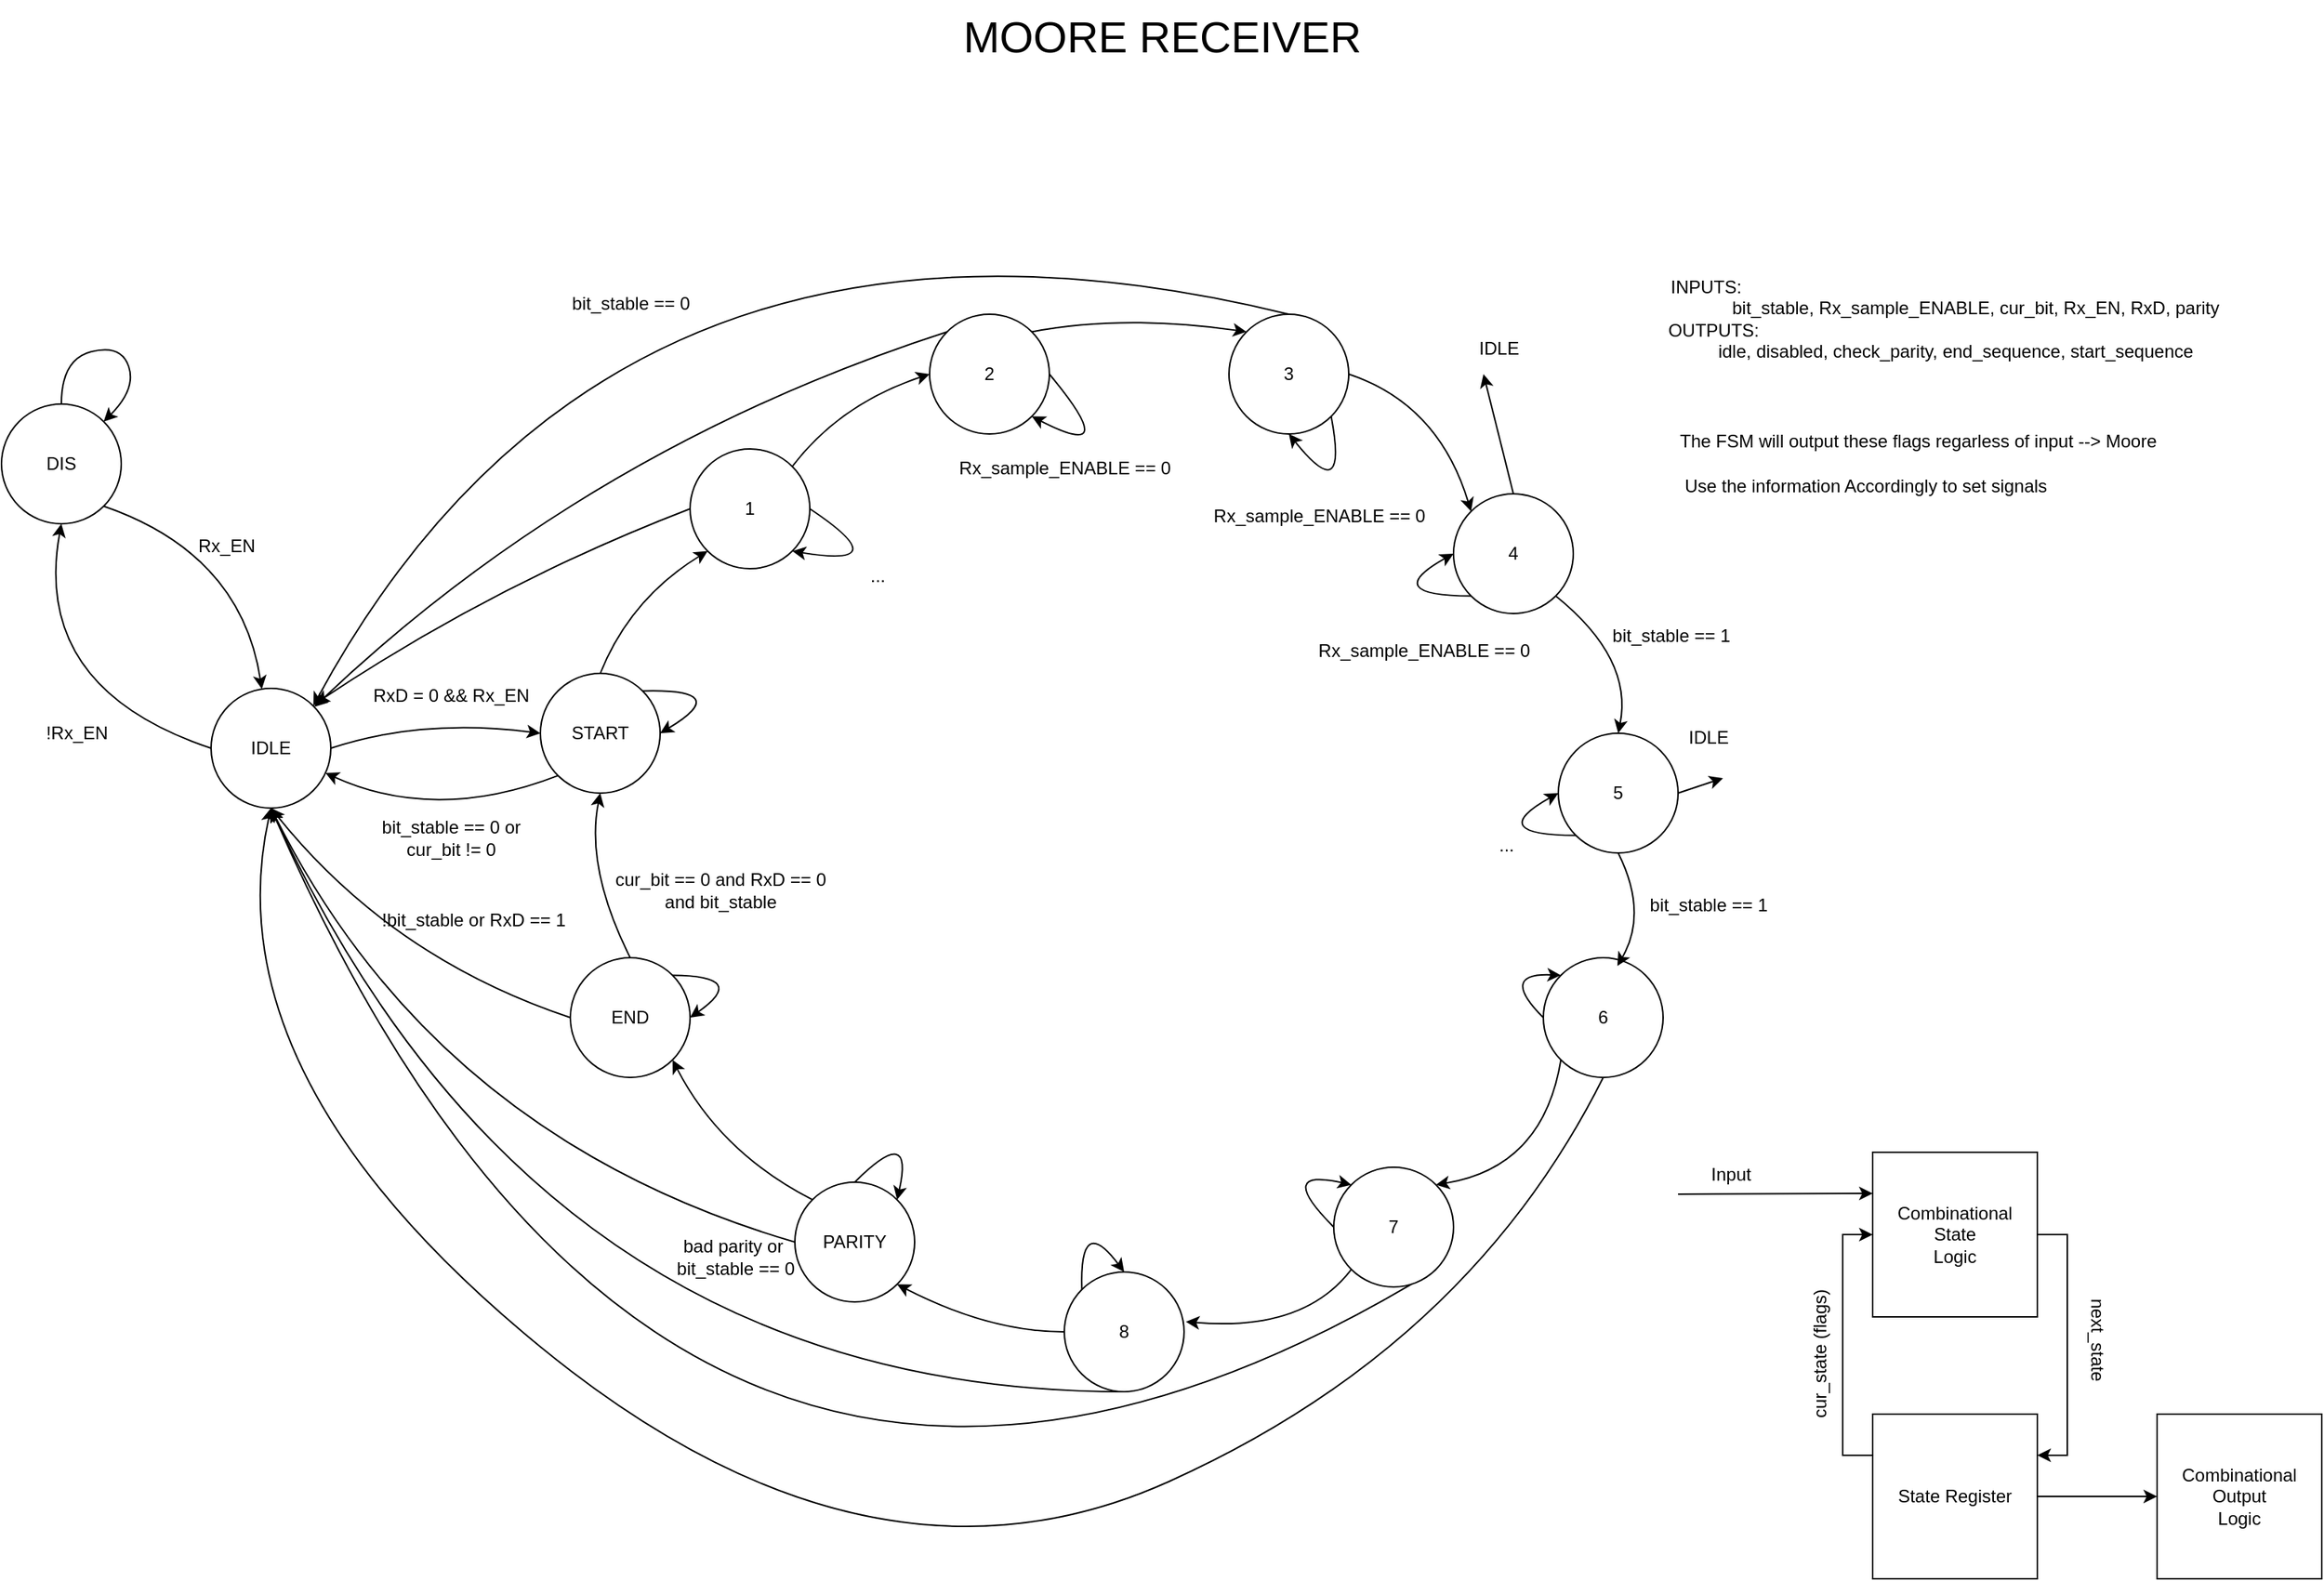 <mxfile version="24.8.3">
  <diagram name="Σελίδα-1" id="85jeOsn1tK0RnePGMYa7">
    <mxGraphModel dx="3420" dy="923" grid="1" gridSize="10" guides="1" tooltips="1" connect="1" arrows="1" fold="1" page="1" pageScale="1" pageWidth="827" pageHeight="1169" math="0" shadow="0">
      <root>
        <mxCell id="0" />
        <mxCell id="1" parent="0" />
        <mxCell id="JFQrX85fva7Gra8rmty5-89" style="edgeStyle=none;rounded=0;orthogonalLoop=1;jettySize=auto;html=1;exitX=1;exitY=1;exitDx=0;exitDy=0;curved=1;" edge="1" parent="1" source="JFQrX85fva7Gra8rmty5-61" target="JFQrX85fva7Gra8rmty5-62">
          <mxGeometry relative="1" as="geometry">
            <Array as="points">
              <mxPoint x="-590" y="460" />
            </Array>
          </mxGeometry>
        </mxCell>
        <mxCell id="JFQrX85fva7Gra8rmty5-61" value="DIS" style="ellipse;whiteSpace=wrap;html=1;aspect=fixed;" vertex="1" parent="1">
          <mxGeometry x="-750" y="360" width="80" height="80" as="geometry" />
        </mxCell>
        <mxCell id="JFQrX85fva7Gra8rmty5-90" style="edgeStyle=none;rounded=0;orthogonalLoop=1;jettySize=auto;html=1;exitX=1;exitY=0.5;exitDx=0;exitDy=0;entryX=0;entryY=0.5;entryDx=0;entryDy=0;curved=1;" edge="1" parent="1" source="JFQrX85fva7Gra8rmty5-62" target="JFQrX85fva7Gra8rmty5-63">
          <mxGeometry relative="1" as="geometry">
            <Array as="points">
              <mxPoint x="-470" y="570" />
            </Array>
          </mxGeometry>
        </mxCell>
        <mxCell id="JFQrX85fva7Gra8rmty5-119" style="edgeStyle=none;rounded=0;orthogonalLoop=1;jettySize=auto;html=1;exitX=0;exitY=0.5;exitDx=0;exitDy=0;entryX=0.5;entryY=1;entryDx=0;entryDy=0;strokeColor=none;curved=1;" edge="1" parent="1" source="JFQrX85fva7Gra8rmty5-62" target="JFQrX85fva7Gra8rmty5-61">
          <mxGeometry relative="1" as="geometry">
            <Array as="points">
              <mxPoint x="-690" y="530" />
            </Array>
          </mxGeometry>
        </mxCell>
        <mxCell id="JFQrX85fva7Gra8rmty5-120" style="edgeStyle=none;rounded=0;orthogonalLoop=1;jettySize=auto;html=1;exitX=0;exitY=0.5;exitDx=0;exitDy=0;entryX=0.5;entryY=1;entryDx=0;entryDy=0;curved=1;" edge="1" parent="1" source="JFQrX85fva7Gra8rmty5-62" target="JFQrX85fva7Gra8rmty5-61">
          <mxGeometry relative="1" as="geometry">
            <Array as="points">
              <mxPoint x="-730" y="550" />
            </Array>
          </mxGeometry>
        </mxCell>
        <mxCell id="JFQrX85fva7Gra8rmty5-62" value="IDLE" style="ellipse;whiteSpace=wrap;html=1;aspect=fixed;" vertex="1" parent="1">
          <mxGeometry x="-610" y="550" width="80" height="80" as="geometry" />
        </mxCell>
        <mxCell id="JFQrX85fva7Gra8rmty5-77" style="edgeStyle=none;rounded=0;orthogonalLoop=1;jettySize=auto;html=1;exitX=0.5;exitY=0;exitDx=0;exitDy=0;entryX=0;entryY=1;entryDx=0;entryDy=0;curved=1;" edge="1" parent="1" source="JFQrX85fva7Gra8rmty5-63" target="JFQrX85fva7Gra8rmty5-64">
          <mxGeometry relative="1" as="geometry">
            <Array as="points">
              <mxPoint x="-330" y="490" />
            </Array>
          </mxGeometry>
        </mxCell>
        <mxCell id="JFQrX85fva7Gra8rmty5-91" style="edgeStyle=none;rounded=0;orthogonalLoop=1;jettySize=auto;html=1;exitX=0;exitY=1;exitDx=0;exitDy=0;curved=1;" edge="1" parent="1" source="JFQrX85fva7Gra8rmty5-63" target="JFQrX85fva7Gra8rmty5-62">
          <mxGeometry relative="1" as="geometry">
            <Array as="points">
              <mxPoint x="-460" y="640" />
            </Array>
          </mxGeometry>
        </mxCell>
        <mxCell id="JFQrX85fva7Gra8rmty5-63" value="START" style="ellipse;whiteSpace=wrap;html=1;aspect=fixed;" vertex="1" parent="1">
          <mxGeometry x="-390" y="540" width="80" height="80" as="geometry" />
        </mxCell>
        <mxCell id="JFQrX85fva7Gra8rmty5-79" style="edgeStyle=none;rounded=0;orthogonalLoop=1;jettySize=auto;html=1;exitX=1;exitY=0;exitDx=0;exitDy=0;entryX=0;entryY=0.5;entryDx=0;entryDy=0;curved=1;" edge="1" parent="1" source="JFQrX85fva7Gra8rmty5-64" target="JFQrX85fva7Gra8rmty5-66">
          <mxGeometry relative="1" as="geometry">
            <Array as="points">
              <mxPoint x="-190" y="360" />
            </Array>
          </mxGeometry>
        </mxCell>
        <mxCell id="JFQrX85fva7Gra8rmty5-92" style="edgeStyle=none;rounded=0;orthogonalLoop=1;jettySize=auto;html=1;exitX=0;exitY=0.5;exitDx=0;exitDy=0;curved=1;" edge="1" parent="1" source="JFQrX85fva7Gra8rmty5-64">
          <mxGeometry relative="1" as="geometry">
            <mxPoint x="-540" y="560" as="targetPoint" />
            <Array as="points">
              <mxPoint x="-420" y="480" />
            </Array>
          </mxGeometry>
        </mxCell>
        <mxCell id="JFQrX85fva7Gra8rmty5-64" value="1" style="ellipse;whiteSpace=wrap;html=1;aspect=fixed;" vertex="1" parent="1">
          <mxGeometry x="-290" y="390" width="80" height="80" as="geometry" />
        </mxCell>
        <mxCell id="JFQrX85fva7Gra8rmty5-80" style="edgeStyle=none;rounded=0;orthogonalLoop=1;jettySize=auto;html=1;exitX=1;exitY=0;exitDx=0;exitDy=0;entryX=0;entryY=0;entryDx=0;entryDy=0;curved=1;" edge="1" parent="1" source="JFQrX85fva7Gra8rmty5-66" target="JFQrX85fva7Gra8rmty5-67">
          <mxGeometry relative="1" as="geometry">
            <Array as="points">
              <mxPoint y="300" />
            </Array>
          </mxGeometry>
        </mxCell>
        <mxCell id="JFQrX85fva7Gra8rmty5-93" style="edgeStyle=none;rounded=0;orthogonalLoop=1;jettySize=auto;html=1;exitX=0;exitY=0;exitDx=0;exitDy=0;curved=1;" edge="1" parent="1" source="JFQrX85fva7Gra8rmty5-66" target="JFQrX85fva7Gra8rmty5-62">
          <mxGeometry relative="1" as="geometry">
            <Array as="points">
              <mxPoint x="-360" y="390" />
            </Array>
          </mxGeometry>
        </mxCell>
        <mxCell id="JFQrX85fva7Gra8rmty5-66" value="2" style="ellipse;whiteSpace=wrap;html=1;aspect=fixed;" vertex="1" parent="1">
          <mxGeometry x="-130" y="300" width="80" height="80" as="geometry" />
        </mxCell>
        <mxCell id="JFQrX85fva7Gra8rmty5-81" style="edgeStyle=none;rounded=0;orthogonalLoop=1;jettySize=auto;html=1;exitX=1;exitY=0.5;exitDx=0;exitDy=0;entryX=0;entryY=0;entryDx=0;entryDy=0;curved=1;" edge="1" parent="1" source="JFQrX85fva7Gra8rmty5-67" target="JFQrX85fva7Gra8rmty5-68">
          <mxGeometry relative="1" as="geometry">
            <Array as="points">
              <mxPoint x="210" y="360" />
            </Array>
          </mxGeometry>
        </mxCell>
        <mxCell id="JFQrX85fva7Gra8rmty5-94" style="edgeStyle=none;rounded=0;orthogonalLoop=1;jettySize=auto;html=1;exitX=0.5;exitY=0;exitDx=0;exitDy=0;curved=1;entryX=1;entryY=0;entryDx=0;entryDy=0;" edge="1" parent="1" source="JFQrX85fva7Gra8rmty5-67" target="JFQrX85fva7Gra8rmty5-62">
          <mxGeometry relative="1" as="geometry">
            <mxPoint x="-540" y="570" as="targetPoint" />
            <Array as="points">
              <mxPoint x="-340" y="190" />
            </Array>
          </mxGeometry>
        </mxCell>
        <mxCell id="JFQrX85fva7Gra8rmty5-67" value="3" style="ellipse;whiteSpace=wrap;html=1;aspect=fixed;" vertex="1" parent="1">
          <mxGeometry x="70" y="300" width="80" height="80" as="geometry" />
        </mxCell>
        <mxCell id="JFQrX85fva7Gra8rmty5-82" style="edgeStyle=none;rounded=0;orthogonalLoop=1;jettySize=auto;html=1;exitX=1;exitY=1;exitDx=0;exitDy=0;entryX=0.5;entryY=0;entryDx=0;entryDy=0;curved=1;" edge="1" parent="1" source="JFQrX85fva7Gra8rmty5-68" target="JFQrX85fva7Gra8rmty5-69">
          <mxGeometry relative="1" as="geometry">
            <Array as="points">
              <mxPoint x="340" y="530" />
            </Array>
          </mxGeometry>
        </mxCell>
        <mxCell id="JFQrX85fva7Gra8rmty5-102" style="edgeStyle=none;rounded=0;orthogonalLoop=1;jettySize=auto;html=1;exitX=0.5;exitY=0;exitDx=0;exitDy=0;" edge="1" parent="1" source="JFQrX85fva7Gra8rmty5-68">
          <mxGeometry relative="1" as="geometry">
            <mxPoint x="240.0" y="340" as="targetPoint" />
          </mxGeometry>
        </mxCell>
        <mxCell id="JFQrX85fva7Gra8rmty5-68" value="4" style="ellipse;whiteSpace=wrap;html=1;aspect=fixed;" vertex="1" parent="1">
          <mxGeometry x="220" y="420" width="80" height="80" as="geometry" />
        </mxCell>
        <mxCell id="JFQrX85fva7Gra8rmty5-104" style="edgeStyle=none;rounded=0;orthogonalLoop=1;jettySize=auto;html=1;exitX=1;exitY=0.5;exitDx=0;exitDy=0;" edge="1" parent="1" source="JFQrX85fva7Gra8rmty5-69">
          <mxGeometry relative="1" as="geometry">
            <mxPoint x="400" y="610" as="targetPoint" />
          </mxGeometry>
        </mxCell>
        <mxCell id="JFQrX85fva7Gra8rmty5-69" value="5" style="ellipse;whiteSpace=wrap;html=1;aspect=fixed;" vertex="1" parent="1">
          <mxGeometry x="290" y="580" width="80" height="80" as="geometry" />
        </mxCell>
        <mxCell id="JFQrX85fva7Gra8rmty5-84" style="edgeStyle=none;rounded=0;orthogonalLoop=1;jettySize=auto;html=1;exitX=0;exitY=1;exitDx=0;exitDy=0;entryX=1;entryY=0;entryDx=0;entryDy=0;curved=1;" edge="1" parent="1" source="JFQrX85fva7Gra8rmty5-70" target="JFQrX85fva7Gra8rmty5-71">
          <mxGeometry relative="1" as="geometry">
            <Array as="points">
              <mxPoint x="280" y="870" />
            </Array>
          </mxGeometry>
        </mxCell>
        <mxCell id="JFQrX85fva7Gra8rmty5-99" style="edgeStyle=none;rounded=0;orthogonalLoop=1;jettySize=auto;html=1;exitX=0.5;exitY=1;exitDx=0;exitDy=0;curved=1;" edge="1" parent="1" source="JFQrX85fva7Gra8rmty5-70">
          <mxGeometry relative="1" as="geometry">
            <mxPoint x="-570" y="630" as="targetPoint" />
            <Array as="points">
              <mxPoint x="230" y="990" />
              <mxPoint x="-170" y="1170" />
              <mxPoint x="-610" y="810" />
            </Array>
          </mxGeometry>
        </mxCell>
        <mxCell id="JFQrX85fva7Gra8rmty5-70" value="6" style="ellipse;whiteSpace=wrap;html=1;aspect=fixed;" vertex="1" parent="1">
          <mxGeometry x="280" y="730" width="80" height="80" as="geometry" />
        </mxCell>
        <mxCell id="JFQrX85fva7Gra8rmty5-98" style="edgeStyle=none;rounded=0;orthogonalLoop=1;jettySize=auto;html=1;exitX=1;exitY=1;exitDx=0;exitDy=0;curved=1;" edge="1" parent="1" source="JFQrX85fva7Gra8rmty5-71">
          <mxGeometry relative="1" as="geometry">
            <mxPoint x="-570" y="630" as="targetPoint" />
            <Array as="points">
              <mxPoint x="-300" y="1250" />
            </Array>
          </mxGeometry>
        </mxCell>
        <mxCell id="JFQrX85fva7Gra8rmty5-71" value="7" style="ellipse;whiteSpace=wrap;html=1;aspect=fixed;" vertex="1" parent="1">
          <mxGeometry x="140" y="870" width="80" height="80" as="geometry" />
        </mxCell>
        <mxCell id="JFQrX85fva7Gra8rmty5-86" style="edgeStyle=none;rounded=0;orthogonalLoop=1;jettySize=auto;html=1;exitX=0;exitY=0.5;exitDx=0;exitDy=0;entryX=1;entryY=1;entryDx=0;entryDy=0;curved=1;" edge="1" parent="1" source="JFQrX85fva7Gra8rmty5-72" target="JFQrX85fva7Gra8rmty5-73">
          <mxGeometry relative="1" as="geometry">
            <Array as="points">
              <mxPoint x="-90" y="980" />
            </Array>
          </mxGeometry>
        </mxCell>
        <mxCell id="JFQrX85fva7Gra8rmty5-97" style="edgeStyle=none;rounded=0;orthogonalLoop=1;jettySize=auto;html=1;exitX=0.5;exitY=1;exitDx=0;exitDy=0;curved=1;" edge="1" parent="1" source="JFQrX85fva7Gra8rmty5-72">
          <mxGeometry relative="1" as="geometry">
            <mxPoint x="-570" y="630" as="targetPoint" />
            <Array as="points">
              <mxPoint x="-390" y="1020" />
            </Array>
          </mxGeometry>
        </mxCell>
        <mxCell id="JFQrX85fva7Gra8rmty5-72" value="8" style="ellipse;whiteSpace=wrap;html=1;aspect=fixed;" vertex="1" parent="1">
          <mxGeometry x="-40" y="940" width="80" height="80" as="geometry" />
        </mxCell>
        <mxCell id="JFQrX85fva7Gra8rmty5-87" style="edgeStyle=none;rounded=0;orthogonalLoop=1;jettySize=auto;html=1;exitX=0;exitY=0;exitDx=0;exitDy=0;entryX=1;entryY=1;entryDx=0;entryDy=0;curved=1;" edge="1" parent="1" source="JFQrX85fva7Gra8rmty5-73" target="JFQrX85fva7Gra8rmty5-74">
          <mxGeometry relative="1" as="geometry">
            <Array as="points">
              <mxPoint x="-270" y="860" />
            </Array>
          </mxGeometry>
        </mxCell>
        <mxCell id="JFQrX85fva7Gra8rmty5-96" style="edgeStyle=none;rounded=0;orthogonalLoop=1;jettySize=auto;html=1;exitX=0;exitY=0.5;exitDx=0;exitDy=0;curved=1;" edge="1" parent="1" source="JFQrX85fva7Gra8rmty5-73">
          <mxGeometry relative="1" as="geometry">
            <mxPoint x="-570.0" y="630" as="targetPoint" />
            <Array as="points">
              <mxPoint x="-460" y="850" />
            </Array>
          </mxGeometry>
        </mxCell>
        <mxCell id="JFQrX85fva7Gra8rmty5-73" value="PARITY" style="ellipse;whiteSpace=wrap;html=1;aspect=fixed;" vertex="1" parent="1">
          <mxGeometry x="-220" y="880" width="80" height="80" as="geometry" />
        </mxCell>
        <mxCell id="JFQrX85fva7Gra8rmty5-88" style="edgeStyle=none;rounded=0;orthogonalLoop=1;jettySize=auto;html=1;exitX=0.5;exitY=0;exitDx=0;exitDy=0;entryX=0.5;entryY=1;entryDx=0;entryDy=0;curved=1;" edge="1" parent="1" source="JFQrX85fva7Gra8rmty5-74" target="JFQrX85fva7Gra8rmty5-63">
          <mxGeometry relative="1" as="geometry">
            <Array as="points">
              <mxPoint x="-360" y="670" />
            </Array>
          </mxGeometry>
        </mxCell>
        <mxCell id="JFQrX85fva7Gra8rmty5-95" style="edgeStyle=none;rounded=0;orthogonalLoop=1;jettySize=auto;html=1;exitX=0;exitY=0.5;exitDx=0;exitDy=0;entryX=0.5;entryY=1;entryDx=0;entryDy=0;curved=1;" edge="1" parent="1" source="JFQrX85fva7Gra8rmty5-74" target="JFQrX85fva7Gra8rmty5-62">
          <mxGeometry relative="1" as="geometry">
            <Array as="points">
              <mxPoint x="-490" y="730" />
            </Array>
          </mxGeometry>
        </mxCell>
        <mxCell id="JFQrX85fva7Gra8rmty5-74" value="END" style="ellipse;whiteSpace=wrap;html=1;aspect=fixed;" vertex="1" parent="1">
          <mxGeometry x="-370" y="730" width="80" height="80" as="geometry" />
        </mxCell>
        <mxCell id="JFQrX85fva7Gra8rmty5-78" style="edgeStyle=none;rounded=0;orthogonalLoop=1;jettySize=auto;html=1;exitX=0.5;exitY=0;exitDx=0;exitDy=0;entryX=1;entryY=0;entryDx=0;entryDy=0;curved=1;" edge="1" parent="1" source="JFQrX85fva7Gra8rmty5-61" target="JFQrX85fva7Gra8rmty5-61">
          <mxGeometry relative="1" as="geometry">
            <Array as="points">
              <mxPoint x="-710" y="330" />
              <mxPoint x="-670" y="320" />
              <mxPoint x="-660" y="350" />
            </Array>
          </mxGeometry>
        </mxCell>
        <mxCell id="JFQrX85fva7Gra8rmty5-83" style="edgeStyle=none;rounded=0;orthogonalLoop=1;jettySize=auto;html=1;exitX=0.5;exitY=1;exitDx=0;exitDy=0;entryX=0.618;entryY=0.069;entryDx=0;entryDy=0;entryPerimeter=0;curved=1;" edge="1" parent="1" source="JFQrX85fva7Gra8rmty5-69" target="JFQrX85fva7Gra8rmty5-70">
          <mxGeometry relative="1" as="geometry">
            <Array as="points">
              <mxPoint x="350" y="700" />
            </Array>
          </mxGeometry>
        </mxCell>
        <mxCell id="JFQrX85fva7Gra8rmty5-85" style="edgeStyle=none;rounded=0;orthogonalLoop=1;jettySize=auto;html=1;exitX=0;exitY=1;exitDx=0;exitDy=0;entryX=1.015;entryY=0.415;entryDx=0;entryDy=0;entryPerimeter=0;curved=1;" edge="1" parent="1" source="JFQrX85fva7Gra8rmty5-71" target="JFQrX85fva7Gra8rmty5-72">
          <mxGeometry relative="1" as="geometry">
            <Array as="points">
              <mxPoint x="120" y="980" />
            </Array>
          </mxGeometry>
        </mxCell>
        <mxCell id="JFQrX85fva7Gra8rmty5-105" value="IDLE" style="text;html=1;align=center;verticalAlign=middle;resizable=0;points=[];autosize=1;strokeColor=none;fillColor=none;" vertex="1" parent="1">
          <mxGeometry x="225" y="308" width="50" height="30" as="geometry" />
        </mxCell>
        <mxCell id="JFQrX85fva7Gra8rmty5-106" value="IDLE" style="text;html=1;align=center;verticalAlign=middle;resizable=0;points=[];autosize=1;strokeColor=none;fillColor=none;" vertex="1" parent="1">
          <mxGeometry x="365" y="568" width="50" height="30" as="geometry" />
        </mxCell>
        <mxCell id="JFQrX85fva7Gra8rmty5-107" style="edgeStyle=none;rounded=0;orthogonalLoop=1;jettySize=auto;html=1;exitX=1;exitY=0;exitDx=0;exitDy=0;entryX=1;entryY=0.5;entryDx=0;entryDy=0;curved=1;" edge="1" parent="1" source="JFQrX85fva7Gra8rmty5-63" target="JFQrX85fva7Gra8rmty5-63">
          <mxGeometry relative="1" as="geometry">
            <Array as="points">
              <mxPoint x="-260" y="550" />
            </Array>
          </mxGeometry>
        </mxCell>
        <mxCell id="JFQrX85fva7Gra8rmty5-108" style="edgeStyle=none;rounded=0;orthogonalLoop=1;jettySize=auto;html=1;exitX=1;exitY=0.5;exitDx=0;exitDy=0;entryX=1;entryY=1;entryDx=0;entryDy=0;curved=1;" edge="1" parent="1" source="JFQrX85fva7Gra8rmty5-64" target="JFQrX85fva7Gra8rmty5-64">
          <mxGeometry relative="1" as="geometry">
            <Array as="points">
              <mxPoint x="-150" y="470" />
            </Array>
          </mxGeometry>
        </mxCell>
        <mxCell id="JFQrX85fva7Gra8rmty5-109" style="edgeStyle=none;rounded=0;orthogonalLoop=1;jettySize=auto;html=1;exitX=1;exitY=0.5;exitDx=0;exitDy=0;entryX=1;entryY=1;entryDx=0;entryDy=0;curved=1;" edge="1" parent="1" source="JFQrX85fva7Gra8rmty5-66" target="JFQrX85fva7Gra8rmty5-66">
          <mxGeometry relative="1" as="geometry">
            <Array as="points">
              <mxPoint y="400" />
            </Array>
          </mxGeometry>
        </mxCell>
        <mxCell id="JFQrX85fva7Gra8rmty5-110" style="edgeStyle=none;rounded=0;orthogonalLoop=1;jettySize=auto;html=1;exitX=1;exitY=1;exitDx=0;exitDy=0;entryX=0.5;entryY=1;entryDx=0;entryDy=0;curved=1;" edge="1" parent="1" source="JFQrX85fva7Gra8rmty5-67" target="JFQrX85fva7Gra8rmty5-67">
          <mxGeometry relative="1" as="geometry">
            <Array as="points">
              <mxPoint x="150" y="430" />
            </Array>
          </mxGeometry>
        </mxCell>
        <mxCell id="JFQrX85fva7Gra8rmty5-111" style="edgeStyle=none;rounded=0;orthogonalLoop=1;jettySize=auto;html=1;exitX=0;exitY=1;exitDx=0;exitDy=0;entryX=0;entryY=0.5;entryDx=0;entryDy=0;curved=1;" edge="1" parent="1" source="JFQrX85fva7Gra8rmty5-68" target="JFQrX85fva7Gra8rmty5-68">
          <mxGeometry relative="1" as="geometry">
            <Array as="points">
              <mxPoint x="170" y="488" />
            </Array>
          </mxGeometry>
        </mxCell>
        <mxCell id="JFQrX85fva7Gra8rmty5-112" style="edgeStyle=none;rounded=0;orthogonalLoop=1;jettySize=auto;html=1;exitX=0;exitY=1;exitDx=0;exitDy=0;entryX=0;entryY=0.5;entryDx=0;entryDy=0;curved=1;" edge="1" parent="1" source="JFQrX85fva7Gra8rmty5-69" target="JFQrX85fva7Gra8rmty5-69">
          <mxGeometry relative="1" as="geometry">
            <Array as="points">
              <mxPoint x="240" y="648" />
            </Array>
          </mxGeometry>
        </mxCell>
        <mxCell id="JFQrX85fva7Gra8rmty5-113" style="edgeStyle=none;rounded=0;orthogonalLoop=1;jettySize=auto;html=1;exitX=0;exitY=0.5;exitDx=0;exitDy=0;entryX=0;entryY=0;entryDx=0;entryDy=0;curved=1;" edge="1" parent="1" source="JFQrX85fva7Gra8rmty5-70" target="JFQrX85fva7Gra8rmty5-70">
          <mxGeometry relative="1" as="geometry">
            <Array as="points">
              <mxPoint x="250" y="740" />
            </Array>
          </mxGeometry>
        </mxCell>
        <mxCell id="JFQrX85fva7Gra8rmty5-114" style="edgeStyle=none;rounded=0;orthogonalLoop=1;jettySize=auto;html=1;exitX=0;exitY=0.5;exitDx=0;exitDy=0;entryX=0;entryY=0;entryDx=0;entryDy=0;curved=1;" edge="1" parent="1" source="JFQrX85fva7Gra8rmty5-71" target="JFQrX85fva7Gra8rmty5-71">
          <mxGeometry relative="1" as="geometry">
            <Array as="points">
              <mxPoint x="100" y="870" />
            </Array>
          </mxGeometry>
        </mxCell>
        <mxCell id="JFQrX85fva7Gra8rmty5-116" style="edgeStyle=none;rounded=0;orthogonalLoop=1;jettySize=auto;html=1;exitX=0;exitY=0;exitDx=0;exitDy=0;entryX=0.5;entryY=0;entryDx=0;entryDy=0;curved=1;" edge="1" parent="1" source="JFQrX85fva7Gra8rmty5-72" target="JFQrX85fva7Gra8rmty5-72">
          <mxGeometry relative="1" as="geometry">
            <Array as="points">
              <mxPoint x="-30" y="900" />
            </Array>
          </mxGeometry>
        </mxCell>
        <mxCell id="JFQrX85fva7Gra8rmty5-117" style="edgeStyle=none;rounded=0;orthogonalLoop=1;jettySize=auto;html=1;exitX=0.5;exitY=0;exitDx=0;exitDy=0;entryX=1;entryY=0;entryDx=0;entryDy=0;curved=1;" edge="1" parent="1" source="JFQrX85fva7Gra8rmty5-73" target="JFQrX85fva7Gra8rmty5-73">
          <mxGeometry relative="1" as="geometry">
            <Array as="points">
              <mxPoint x="-140" y="840" />
            </Array>
          </mxGeometry>
        </mxCell>
        <mxCell id="JFQrX85fva7Gra8rmty5-118" style="edgeStyle=none;rounded=0;orthogonalLoop=1;jettySize=auto;html=1;exitX=1;exitY=0;exitDx=0;exitDy=0;entryX=1;entryY=0.5;entryDx=0;entryDy=0;curved=1;" edge="1" parent="1" source="JFQrX85fva7Gra8rmty5-74" target="JFQrX85fva7Gra8rmty5-74">
          <mxGeometry relative="1" as="geometry">
            <Array as="points">
              <mxPoint x="-250" y="742" />
            </Array>
          </mxGeometry>
        </mxCell>
        <mxCell id="JFQrX85fva7Gra8rmty5-121" value="Rx_sample_ENABLE == 0" style="text;html=1;align=center;verticalAlign=middle;resizable=0;points=[];autosize=1;strokeColor=none;fillColor=none;" vertex="1" parent="1">
          <mxGeometry x="-120" y="388" width="160" height="30" as="geometry" />
        </mxCell>
        <mxCell id="JFQrX85fva7Gra8rmty5-122" value="Rx_sample_ENABLE == 0" style="text;html=1;align=center;verticalAlign=middle;resizable=0;points=[];autosize=1;strokeColor=none;fillColor=none;" vertex="1" parent="1">
          <mxGeometry x="50" y="420" width="160" height="30" as="geometry" />
        </mxCell>
        <mxCell id="JFQrX85fva7Gra8rmty5-123" value="Rx_sample_ENABLE == 0" style="text;html=1;align=center;verticalAlign=middle;resizable=0;points=[];autosize=1;strokeColor=none;fillColor=none;" vertex="1" parent="1">
          <mxGeometry x="120" y="510" width="160" height="30" as="geometry" />
        </mxCell>
        <mxCell id="JFQrX85fva7Gra8rmty5-124" value="..." style="text;html=1;align=center;verticalAlign=middle;resizable=0;points=[];autosize=1;strokeColor=none;fillColor=none;" vertex="1" parent="1">
          <mxGeometry x="240" y="640" width="30" height="30" as="geometry" />
        </mxCell>
        <mxCell id="JFQrX85fva7Gra8rmty5-125" value="..." style="text;html=1;align=center;verticalAlign=middle;resizable=0;points=[];autosize=1;strokeColor=none;fillColor=none;" vertex="1" parent="1">
          <mxGeometry x="-180" y="460" width="30" height="30" as="geometry" />
        </mxCell>
        <mxCell id="JFQrX85fva7Gra8rmty5-127" value="bit_stable == 1" style="text;html=1;align=center;verticalAlign=middle;resizable=0;points=[];autosize=1;strokeColor=none;fillColor=none;" vertex="1" parent="1">
          <mxGeometry x="315" y="500" width="100" height="30" as="geometry" />
        </mxCell>
        <mxCell id="JFQrX85fva7Gra8rmty5-128" value="bit_stable == 1" style="text;html=1;align=center;verticalAlign=middle;resizable=0;points=[];autosize=1;strokeColor=none;fillColor=none;" vertex="1" parent="1">
          <mxGeometry x="340" y="680" width="100" height="30" as="geometry" />
        </mxCell>
        <mxCell id="JFQrX85fva7Gra8rmty5-129" value="bit_stable == 0" style="text;html=1;align=center;verticalAlign=middle;resizable=0;points=[];autosize=1;strokeColor=none;fillColor=none;" vertex="1" parent="1">
          <mxGeometry x="-380" y="278" width="100" height="30" as="geometry" />
        </mxCell>
        <mxCell id="JFQrX85fva7Gra8rmty5-130" value="bit_stable == 0 or&lt;br&gt;cur_bit != 0" style="text;html=1;align=center;verticalAlign=middle;resizable=0;points=[];autosize=1;strokeColor=none;fillColor=none;" vertex="1" parent="1">
          <mxGeometry x="-510" y="630" width="120" height="40" as="geometry" />
        </mxCell>
        <mxCell id="JFQrX85fva7Gra8rmty5-131" value="RxD = 0 &amp;amp;&amp;amp; Rx_EN" style="text;html=1;align=center;verticalAlign=middle;resizable=0;points=[];autosize=1;strokeColor=none;fillColor=none;" vertex="1" parent="1">
          <mxGeometry x="-515" y="540" width="130" height="30" as="geometry" />
        </mxCell>
        <mxCell id="JFQrX85fva7Gra8rmty5-132" value="bad parity or&amp;nbsp;&lt;div&gt;bit_stable == 0&lt;/div&gt;" style="text;html=1;align=center;verticalAlign=middle;resizable=0;points=[];autosize=1;strokeColor=none;fillColor=none;" vertex="1" parent="1">
          <mxGeometry x="-310" y="910" width="100" height="40" as="geometry" />
        </mxCell>
        <mxCell id="JFQrX85fva7Gra8rmty5-133" value="cur_bit == 0 and RxD == 0&lt;br&gt;and bit_stable" style="text;html=1;align=center;verticalAlign=middle;resizable=0;points=[];autosize=1;strokeColor=none;fillColor=none;" vertex="1" parent="1">
          <mxGeometry x="-350" y="665" width="160" height="40" as="geometry" />
        </mxCell>
        <mxCell id="JFQrX85fva7Gra8rmty5-134" value="!bit_stable or RxD == 1" style="text;html=1;align=center;verticalAlign=middle;resizable=0;points=[];autosize=1;strokeColor=none;fillColor=none;" vertex="1" parent="1">
          <mxGeometry x="-510" y="690" width="150" height="30" as="geometry" />
        </mxCell>
        <mxCell id="JFQrX85fva7Gra8rmty5-135" value="Rx_EN" style="text;html=1;align=center;verticalAlign=middle;resizable=0;points=[];autosize=1;strokeColor=none;fillColor=none;" vertex="1" parent="1">
          <mxGeometry x="-630" y="440" width="60" height="30" as="geometry" />
        </mxCell>
        <mxCell id="JFQrX85fva7Gra8rmty5-136" value="!Rx_EN" style="text;html=1;align=center;verticalAlign=middle;resizable=0;points=[];autosize=1;strokeColor=none;fillColor=none;" vertex="1" parent="1">
          <mxGeometry x="-730" y="565" width="60" height="30" as="geometry" />
        </mxCell>
        <mxCell id="JFQrX85fva7Gra8rmty5-138" value="Combinational&lt;br&gt;Output&lt;br&gt;Logic" style="whiteSpace=wrap;html=1;aspect=fixed;" vertex="1" parent="1">
          <mxGeometry x="690" y="1035" width="110" height="110" as="geometry" />
        </mxCell>
        <mxCell id="JFQrX85fva7Gra8rmty5-143" style="edgeStyle=orthogonalEdgeStyle;rounded=0;orthogonalLoop=1;jettySize=auto;html=1;exitX=1;exitY=0.5;exitDx=0;exitDy=0;entryX=1;entryY=0.25;entryDx=0;entryDy=0;" edge="1" parent="1" source="JFQrX85fva7Gra8rmty5-139" target="JFQrX85fva7Gra8rmty5-140">
          <mxGeometry relative="1" as="geometry" />
        </mxCell>
        <mxCell id="JFQrX85fva7Gra8rmty5-139" value="Combinational&lt;br&gt;State&lt;br&gt;Logic" style="whiteSpace=wrap;html=1;aspect=fixed;" vertex="1" parent="1">
          <mxGeometry x="500" y="860" width="110" height="110" as="geometry" />
        </mxCell>
        <mxCell id="JFQrX85fva7Gra8rmty5-145" style="edgeStyle=orthogonalEdgeStyle;rounded=0;orthogonalLoop=1;jettySize=auto;html=1;exitX=1;exitY=0.5;exitDx=0;exitDy=0;entryX=0;entryY=0.5;entryDx=0;entryDy=0;" edge="1" parent="1" source="JFQrX85fva7Gra8rmty5-140" target="JFQrX85fva7Gra8rmty5-138">
          <mxGeometry relative="1" as="geometry" />
        </mxCell>
        <mxCell id="JFQrX85fva7Gra8rmty5-149" style="edgeStyle=orthogonalEdgeStyle;rounded=0;orthogonalLoop=1;jettySize=auto;html=1;exitX=0;exitY=0.25;exitDx=0;exitDy=0;entryX=0;entryY=0.5;entryDx=0;entryDy=0;" edge="1" parent="1" source="JFQrX85fva7Gra8rmty5-140" target="JFQrX85fva7Gra8rmty5-139">
          <mxGeometry relative="1" as="geometry" />
        </mxCell>
        <mxCell id="JFQrX85fva7Gra8rmty5-140" value="State Register" style="whiteSpace=wrap;html=1;aspect=fixed;" vertex="1" parent="1">
          <mxGeometry x="500" y="1035" width="110" height="110" as="geometry" />
        </mxCell>
        <mxCell id="JFQrX85fva7Gra8rmty5-144" value="next_state" style="text;html=1;align=center;verticalAlign=middle;resizable=0;points=[];autosize=1;strokeColor=none;fillColor=none;rotation=90;" vertex="1" parent="1">
          <mxGeometry x="610" y="970" width="80" height="30" as="geometry" />
        </mxCell>
        <mxCell id="JFQrX85fva7Gra8rmty5-150" value="cur_state (flags)" style="text;html=1;align=center;verticalAlign=middle;resizable=0;points=[];autosize=1;strokeColor=none;fillColor=none;rotation=270;" vertex="1" parent="1">
          <mxGeometry x="410" y="980" width="110" height="30" as="geometry" />
        </mxCell>
        <mxCell id="JFQrX85fva7Gra8rmty5-153" value="" style="endArrow=classic;html=1;rounded=0;entryX=0;entryY=0.25;entryDx=0;entryDy=0;" edge="1" parent="1" target="JFQrX85fva7Gra8rmty5-139">
          <mxGeometry width="50" height="50" relative="1" as="geometry">
            <mxPoint x="370" y="888" as="sourcePoint" />
            <mxPoint x="350" y="905" as="targetPoint" />
          </mxGeometry>
        </mxCell>
        <mxCell id="JFQrX85fva7Gra8rmty5-154" value="Input" style="text;html=1;align=center;verticalAlign=middle;resizable=0;points=[];autosize=1;strokeColor=none;fillColor=none;" vertex="1" parent="1">
          <mxGeometry x="380" y="860" width="50" height="30" as="geometry" />
        </mxCell>
        <mxCell id="JFQrX85fva7Gra8rmty5-155" value="MOORE RECEIVER" style="text;html=1;align=center;verticalAlign=middle;resizable=0;points=[];autosize=1;strokeColor=none;fillColor=none;fontSize=29;" vertex="1" parent="1">
          <mxGeometry x="-120" y="90" width="290" height="50" as="geometry" />
        </mxCell>
        <mxCell id="JFQrX85fva7Gra8rmty5-156" value="INPUTS:&amp;nbsp; &amp;nbsp; &amp;nbsp; &amp;nbsp; &amp;nbsp; &amp;nbsp; &amp;nbsp; &amp;nbsp; &amp;nbsp; &amp;nbsp; &amp;nbsp; &amp;nbsp; &amp;nbsp; &amp;nbsp; &amp;nbsp; &amp;nbsp; &amp;nbsp; &amp;nbsp; &amp;nbsp; &amp;nbsp; &amp;nbsp; &amp;nbsp; &amp;nbsp; &amp;nbsp; &amp;nbsp; &amp;nbsp; &amp;nbsp; &amp;nbsp; &amp;nbsp; &amp;nbsp; &amp;nbsp; &amp;nbsp; &amp;nbsp; &amp;nbsp; &amp;nbsp; &amp;nbsp; &amp;nbsp; &amp;nbsp; &amp;nbsp; &amp;nbsp; &amp;nbsp; &amp;nbsp; &amp;nbsp; &amp;nbsp; &amp;nbsp; &amp;nbsp; &amp;nbsp; &amp;nbsp; &amp;nbsp; &amp;nbsp;&amp;nbsp;&lt;div&gt;&lt;span style=&quot;white-space: pre;&quot;&gt;&#x9;&lt;/span&gt;bit_stable, Rx_sample_ENABLE, cur_bit, Rx_EN, RxD, parity&lt;br&gt;OUTPUTS:&amp;nbsp; &amp;nbsp; &amp;nbsp; &amp;nbsp; &amp;nbsp; &amp;nbsp; &amp;nbsp; &amp;nbsp; &amp;nbsp; &amp;nbsp; &amp;nbsp; &amp;nbsp; &amp;nbsp; &amp;nbsp; &amp;nbsp; &amp;nbsp; &amp;nbsp; &amp;nbsp; &amp;nbsp; &amp;nbsp; &amp;nbsp; &amp;nbsp; &amp;nbsp; &amp;nbsp; &amp;nbsp; &amp;nbsp; &amp;nbsp; &amp;nbsp; &amp;nbsp; &amp;nbsp; &amp;nbsp; &amp;nbsp; &amp;nbsp; &amp;nbsp; &amp;nbsp; &amp;nbsp; &amp;nbsp; &amp;nbsp; &amp;nbsp; &amp;nbsp; &amp;nbsp; &amp;nbsp; &amp;nbsp; &amp;nbsp; &amp;nbsp; &amp;nbsp; &amp;nbsp; &amp;nbsp; &amp;nbsp;&lt;br&gt;idle, disabled, check_parity, end_sequence, start_sequence&lt;/div&gt;" style="text;html=1;align=center;verticalAlign=middle;resizable=0;points=[];autosize=1;strokeColor=none;fillColor=none;" vertex="1" parent="1">
          <mxGeometry x="350" y="268" width="410" height="70" as="geometry" />
        </mxCell>
        <mxCell id="JFQrX85fva7Gra8rmty5-157" value="The FSM will output these flags regarless of input --&amp;gt; Moore" style="text;html=1;align=center;verticalAlign=middle;resizable=0;points=[];autosize=1;strokeColor=none;fillColor=none;" vertex="1" parent="1">
          <mxGeometry x="360" y="370" width="340" height="30" as="geometry" />
        </mxCell>
        <mxCell id="JFQrX85fva7Gra8rmty5-158" value="Use the information Accordingly to set signals" style="text;html=1;align=center;verticalAlign=middle;resizable=0;points=[];autosize=1;strokeColor=none;fillColor=none;" vertex="1" parent="1">
          <mxGeometry x="360" y="400" width="270" height="30" as="geometry" />
        </mxCell>
      </root>
    </mxGraphModel>
  </diagram>
</mxfile>
